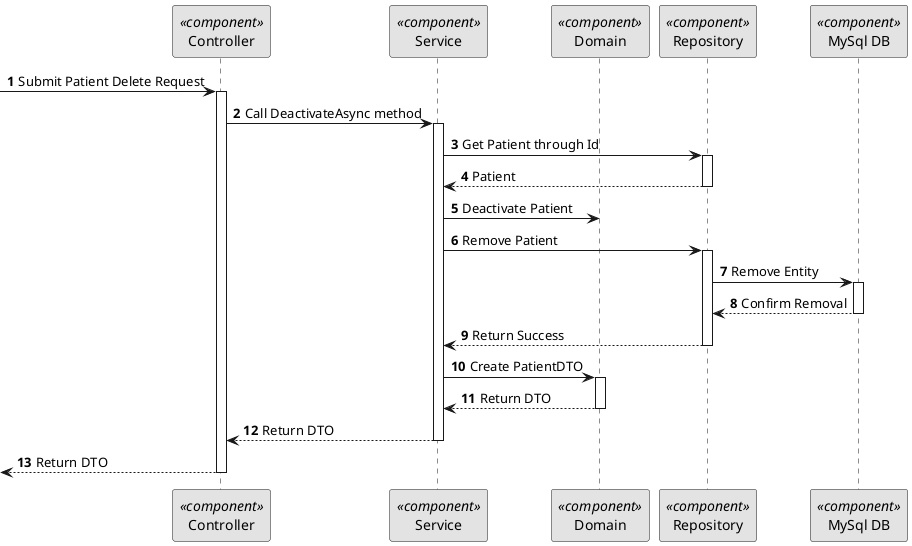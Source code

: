 @startuml 5.1.10
skinparam monochrome true
skinparam packageStyle rectangle
skinparam shadowing false

autonumber

participant "Controller" as CTRL <<component>>
participant "Service" as SERV <<component>>
participant "Domain" as DOM <<component>>
participant "Repository" as REPO <<component>>
participant "MySql DB" as BDD <<component>>

-> CTRL: Submit Patient Delete Request
activate CTRL

CTRL -> SERV: Call DeactivateAsync method
activate SERV

SERV -> REPO: Get Patient through Id
activate REPO

REPO --> SERV: Patient
deactivate REPO

SERV -> DOM : Deactivate Patient


SERV -> REPO : Remove Patient
activate REPO

REPO -> BDD : Remove Entity
activate BDD

BDD --> REPO : Confirm Removal
deactivate BDD

REPO --> SERV : Return Success
deactivate REPO

SERV -> DOM : Create PatientDTO
activate DOM

DOM --> SERV : Return DTO
deactivate DOM

SERV --> CTRL : Return DTO
deactivate SERV

<-- CTRL  : Return DTO
deactivate CTRL

@enduml